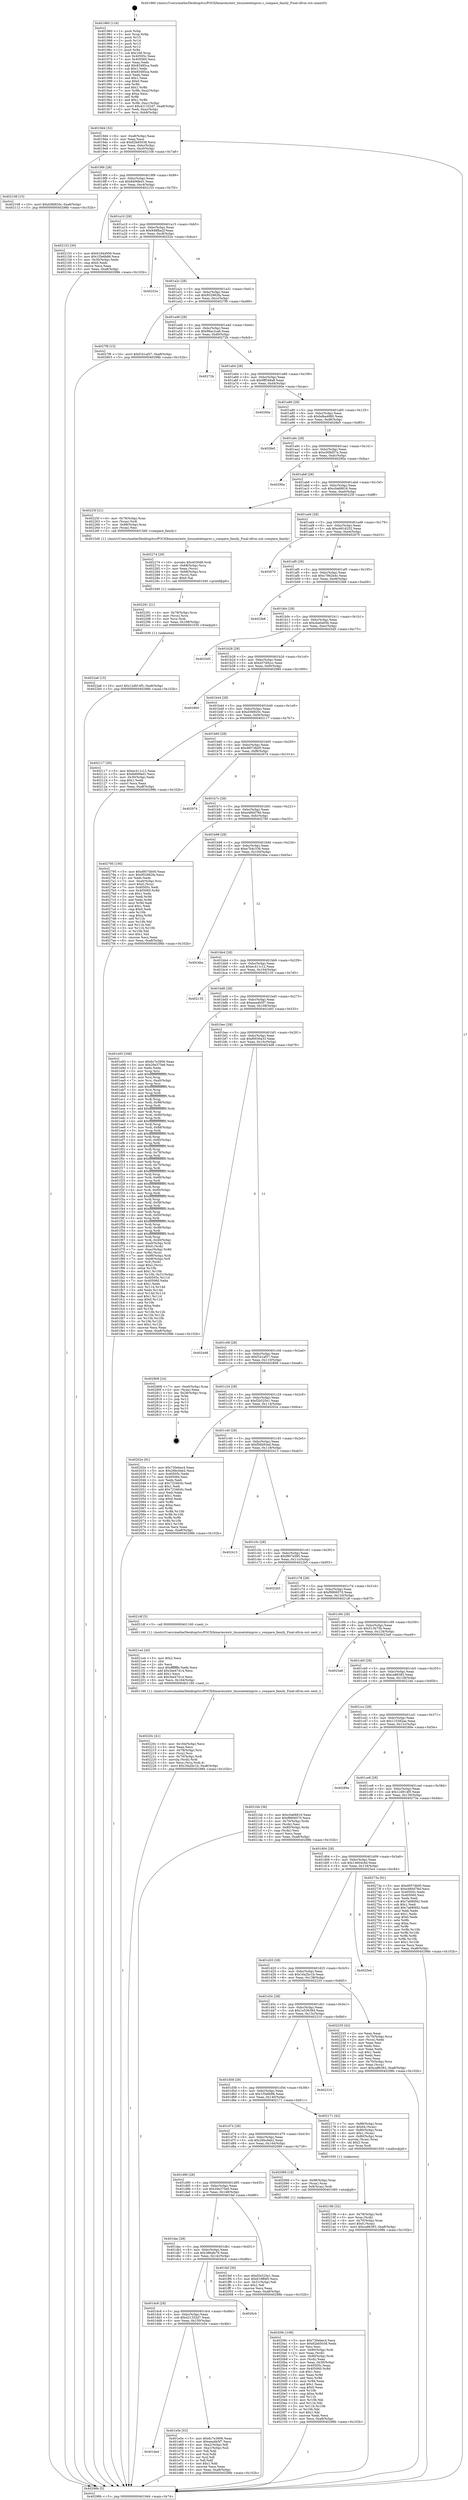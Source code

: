 digraph "0x401960" {
  label = "0x401960 (/mnt/c/Users/mathe/Desktop/tcc/POCII/binaries/extr_linuxnetatmproc.c_compare_family_Final-ollvm.out::main(0))"
  labelloc = "t"
  node[shape=record]

  Entry [label="",width=0.3,height=0.3,shape=circle,fillcolor=black,style=filled]
  "0x4019d4" [label="{
     0x4019d4 [32]\l
     | [instrs]\l
     &nbsp;&nbsp;0x4019d4 \<+6\>: mov -0xa8(%rbp),%eax\l
     &nbsp;&nbsp;0x4019da \<+2\>: mov %eax,%ecx\l
     &nbsp;&nbsp;0x4019dc \<+6\>: sub $0x82b65038,%ecx\l
     &nbsp;&nbsp;0x4019e2 \<+6\>: mov %eax,-0xbc(%rbp)\l
     &nbsp;&nbsp;0x4019e8 \<+6\>: mov %ecx,-0xc0(%rbp)\l
     &nbsp;&nbsp;0x4019ee \<+6\>: je 0000000000402108 \<main+0x7a8\>\l
  }"]
  "0x402108" [label="{
     0x402108 [15]\l
     | [instrs]\l
     &nbsp;&nbsp;0x402108 \<+10\>: movl $0xd3fd920c,-0xa8(%rbp)\l
     &nbsp;&nbsp;0x402112 \<+5\>: jmp 000000000040298b \<main+0x102b\>\l
  }"]
  "0x4019f4" [label="{
     0x4019f4 [28]\l
     | [instrs]\l
     &nbsp;&nbsp;0x4019f4 \<+5\>: jmp 00000000004019f9 \<main+0x99\>\l
     &nbsp;&nbsp;0x4019f9 \<+6\>: mov -0xbc(%rbp),%eax\l
     &nbsp;&nbsp;0x4019ff \<+5\>: sub $0x8d06fed1,%eax\l
     &nbsp;&nbsp;0x401a04 \<+6\>: mov %eax,-0xc4(%rbp)\l
     &nbsp;&nbsp;0x401a0a \<+6\>: je 0000000000402153 \<main+0x7f3\>\l
  }"]
  Exit [label="",width=0.3,height=0.3,shape=circle,fillcolor=black,style=filled,peripheries=2]
  "0x402153" [label="{
     0x402153 [30]\l
     | [instrs]\l
     &nbsp;&nbsp;0x402153 \<+5\>: mov $0x61844956,%eax\l
     &nbsp;&nbsp;0x402158 \<+5\>: mov $0x1f3e6b86,%ecx\l
     &nbsp;&nbsp;0x40215d \<+3\>: mov -0x30(%rbp),%edx\l
     &nbsp;&nbsp;0x402160 \<+3\>: cmp $0x0,%edx\l
     &nbsp;&nbsp;0x402163 \<+3\>: cmove %ecx,%eax\l
     &nbsp;&nbsp;0x402166 \<+6\>: mov %eax,-0xa8(%rbp)\l
     &nbsp;&nbsp;0x40216c \<+5\>: jmp 000000000040298b \<main+0x102b\>\l
  }"]
  "0x401a10" [label="{
     0x401a10 [28]\l
     | [instrs]\l
     &nbsp;&nbsp;0x401a10 \<+5\>: jmp 0000000000401a15 \<main+0xb5\>\l
     &nbsp;&nbsp;0x401a15 \<+6\>: mov -0xbc(%rbp),%eax\l
     &nbsp;&nbsp;0x401a1b \<+5\>: sub $0x948fba2f,%eax\l
     &nbsp;&nbsp;0x401a20 \<+6\>: mov %eax,-0xc8(%rbp)\l
     &nbsp;&nbsp;0x401a26 \<+6\>: je 000000000040252e \<main+0xbce\>\l
  }"]
  "0x4022a6" [label="{
     0x4022a6 [15]\l
     | [instrs]\l
     &nbsp;&nbsp;0x4022a6 \<+10\>: movl $0x12d914f5,-0xa8(%rbp)\l
     &nbsp;&nbsp;0x4022b0 \<+5\>: jmp 000000000040298b \<main+0x102b\>\l
  }"]
  "0x40252e" [label="{
     0x40252e\l
  }", style=dashed]
  "0x401a2c" [label="{
     0x401a2c [28]\l
     | [instrs]\l
     &nbsp;&nbsp;0x401a2c \<+5\>: jmp 0000000000401a31 \<main+0xd1\>\l
     &nbsp;&nbsp;0x401a31 \<+6\>: mov -0xbc(%rbp),%eax\l
     &nbsp;&nbsp;0x401a37 \<+5\>: sub $0x952982fa,%eax\l
     &nbsp;&nbsp;0x401a3c \<+6\>: mov %eax,-0xcc(%rbp)\l
     &nbsp;&nbsp;0x401a42 \<+6\>: je 00000000004027f9 \<main+0xe99\>\l
  }"]
  "0x402291" [label="{
     0x402291 [21]\l
     | [instrs]\l
     &nbsp;&nbsp;0x402291 \<+4\>: mov -0x78(%rbp),%rcx\l
     &nbsp;&nbsp;0x402295 \<+3\>: mov (%rcx),%rcx\l
     &nbsp;&nbsp;0x402298 \<+3\>: mov %rcx,%rdi\l
     &nbsp;&nbsp;0x40229b \<+6\>: mov %eax,-0x168(%rbp)\l
     &nbsp;&nbsp;0x4022a1 \<+5\>: call 0000000000401030 \<free@plt\>\l
     | [calls]\l
     &nbsp;&nbsp;0x401030 \{1\} (unknown)\l
  }"]
  "0x4027f9" [label="{
     0x4027f9 [15]\l
     | [instrs]\l
     &nbsp;&nbsp;0x4027f9 \<+10\>: movl $0xf1b1af37,-0xa8(%rbp)\l
     &nbsp;&nbsp;0x402803 \<+5\>: jmp 000000000040298b \<main+0x102b\>\l
  }"]
  "0x401a48" [label="{
     0x401a48 [28]\l
     | [instrs]\l
     &nbsp;&nbsp;0x401a48 \<+5\>: jmp 0000000000401a4d \<main+0xed\>\l
     &nbsp;&nbsp;0x401a4d \<+6\>: mov -0xbc(%rbp),%eax\l
     &nbsp;&nbsp;0x401a53 \<+5\>: sub $0x98ac2ca6,%eax\l
     &nbsp;&nbsp;0x401a58 \<+6\>: mov %eax,-0xd0(%rbp)\l
     &nbsp;&nbsp;0x401a5e \<+6\>: je 000000000040272b \<main+0xdcb\>\l
  }"]
  "0x402274" [label="{
     0x402274 [29]\l
     | [instrs]\l
     &nbsp;&nbsp;0x402274 \<+10\>: movabs $0x4030d6,%rdi\l
     &nbsp;&nbsp;0x40227e \<+4\>: mov -0x68(%rbp),%rcx\l
     &nbsp;&nbsp;0x402282 \<+2\>: mov %eax,(%rcx)\l
     &nbsp;&nbsp;0x402284 \<+4\>: mov -0x68(%rbp),%rcx\l
     &nbsp;&nbsp;0x402288 \<+2\>: mov (%rcx),%esi\l
     &nbsp;&nbsp;0x40228a \<+2\>: mov $0x0,%al\l
     &nbsp;&nbsp;0x40228c \<+5\>: call 0000000000401040 \<printf@plt\>\l
     | [calls]\l
     &nbsp;&nbsp;0x401040 \{1\} (unknown)\l
  }"]
  "0x40272b" [label="{
     0x40272b\l
  }", style=dashed]
  "0x401a64" [label="{
     0x401a64 [28]\l
     | [instrs]\l
     &nbsp;&nbsp;0x401a64 \<+5\>: jmp 0000000000401a69 \<main+0x109\>\l
     &nbsp;&nbsp;0x401a69 \<+6\>: mov -0xbc(%rbp),%eax\l
     &nbsp;&nbsp;0x401a6f \<+5\>: sub $0x9ff348a8,%eax\l
     &nbsp;&nbsp;0x401a74 \<+6\>: mov %eax,-0xd4(%rbp)\l
     &nbsp;&nbsp;0x401a7a \<+6\>: je 000000000040260e \<main+0xcae\>\l
  }"]
  "0x40220c" [label="{
     0x40220c [41]\l
     | [instrs]\l
     &nbsp;&nbsp;0x40220c \<+6\>: mov -0x164(%rbp),%ecx\l
     &nbsp;&nbsp;0x402212 \<+3\>: imul %eax,%ecx\l
     &nbsp;&nbsp;0x402215 \<+4\>: mov -0x78(%rbp),%rsi\l
     &nbsp;&nbsp;0x402219 \<+3\>: mov (%rsi),%rsi\l
     &nbsp;&nbsp;0x40221c \<+4\>: mov -0x70(%rbp),%rdi\l
     &nbsp;&nbsp;0x402220 \<+3\>: movslq (%rdi),%rdi\l
     &nbsp;&nbsp;0x402223 \<+3\>: mov %ecx,(%rsi,%rdi,4)\l
     &nbsp;&nbsp;0x402226 \<+10\>: movl $0x16a2bc1b,-0xa8(%rbp)\l
     &nbsp;&nbsp;0x402230 \<+5\>: jmp 000000000040298b \<main+0x102b\>\l
  }"]
  "0x40260e" [label="{
     0x40260e\l
  }", style=dashed]
  "0x401a80" [label="{
     0x401a80 [28]\l
     | [instrs]\l
     &nbsp;&nbsp;0x401a80 \<+5\>: jmp 0000000000401a85 \<main+0x125\>\l
     &nbsp;&nbsp;0x401a85 \<+6\>: mov -0xbc(%rbp),%eax\l
     &nbsp;&nbsp;0x401a8b \<+5\>: sub $0xbdba4880,%eax\l
     &nbsp;&nbsp;0x401a90 \<+6\>: mov %eax,-0xd8(%rbp)\l
     &nbsp;&nbsp;0x401a96 \<+6\>: je 00000000004028e5 \<main+0xf85\>\l
  }"]
  "0x4021e4" [label="{
     0x4021e4 [40]\l
     | [instrs]\l
     &nbsp;&nbsp;0x4021e4 \<+5\>: mov $0x2,%ecx\l
     &nbsp;&nbsp;0x4021e9 \<+1\>: cltd\l
     &nbsp;&nbsp;0x4021ea \<+2\>: idiv %ecx\l
     &nbsp;&nbsp;0x4021ec \<+6\>: imul $0xfffffffe,%edx,%ecx\l
     &nbsp;&nbsp;0x4021f2 \<+6\>: add $0x3ee47414,%ecx\l
     &nbsp;&nbsp;0x4021f8 \<+3\>: add $0x1,%ecx\l
     &nbsp;&nbsp;0x4021fb \<+6\>: sub $0x3ee47414,%ecx\l
     &nbsp;&nbsp;0x402201 \<+6\>: mov %ecx,-0x164(%rbp)\l
     &nbsp;&nbsp;0x402207 \<+5\>: call 0000000000401160 \<next_i\>\l
     | [calls]\l
     &nbsp;&nbsp;0x401160 \{1\} (/mnt/c/Users/mathe/Desktop/tcc/POCII/binaries/extr_linuxnetatmproc.c_compare_family_Final-ollvm.out::next_i)\l
  }"]
  "0x4028e5" [label="{
     0x4028e5\l
  }", style=dashed]
  "0x401a9c" [label="{
     0x401a9c [28]\l
     | [instrs]\l
     &nbsp;&nbsp;0x401a9c \<+5\>: jmp 0000000000401aa1 \<main+0x141\>\l
     &nbsp;&nbsp;0x401aa1 \<+6\>: mov -0xbc(%rbp),%eax\l
     &nbsp;&nbsp;0x401aa7 \<+5\>: sub $0xc008d57e,%eax\l
     &nbsp;&nbsp;0x401aac \<+6\>: mov %eax,-0xdc(%rbp)\l
     &nbsp;&nbsp;0x401ab2 \<+6\>: je 000000000040290a \<main+0xfaa\>\l
  }"]
  "0x40219b" [label="{
     0x40219b [32]\l
     | [instrs]\l
     &nbsp;&nbsp;0x40219b \<+4\>: mov -0x78(%rbp),%rdi\l
     &nbsp;&nbsp;0x40219f \<+3\>: mov %rax,(%rdi)\l
     &nbsp;&nbsp;0x4021a2 \<+4\>: mov -0x70(%rbp),%rax\l
     &nbsp;&nbsp;0x4021a6 \<+6\>: movl $0x0,(%rax)\l
     &nbsp;&nbsp;0x4021ac \<+10\>: movl $0xca86383,-0xa8(%rbp)\l
     &nbsp;&nbsp;0x4021b6 \<+5\>: jmp 000000000040298b \<main+0x102b\>\l
  }"]
  "0x40290a" [label="{
     0x40290a\l
  }", style=dashed]
  "0x401ab8" [label="{
     0x401ab8 [28]\l
     | [instrs]\l
     &nbsp;&nbsp;0x401ab8 \<+5\>: jmp 0000000000401abd \<main+0x15d\>\l
     &nbsp;&nbsp;0x401abd \<+6\>: mov -0xbc(%rbp),%eax\l
     &nbsp;&nbsp;0x401ac3 \<+5\>: sub $0xc0a68816,%eax\l
     &nbsp;&nbsp;0x401ac8 \<+6\>: mov %eax,-0xe0(%rbp)\l
     &nbsp;&nbsp;0x401ace \<+6\>: je 000000000040225f \<main+0x8ff\>\l
  }"]
  "0x40209c" [label="{
     0x40209c [108]\l
     | [instrs]\l
     &nbsp;&nbsp;0x40209c \<+5\>: mov $0x730ebec4,%ecx\l
     &nbsp;&nbsp;0x4020a1 \<+5\>: mov $0x82b65038,%edx\l
     &nbsp;&nbsp;0x4020a6 \<+2\>: xor %esi,%esi\l
     &nbsp;&nbsp;0x4020a8 \<+7\>: mov -0x90(%rbp),%rdi\l
     &nbsp;&nbsp;0x4020af \<+2\>: mov %eax,(%rdi)\l
     &nbsp;&nbsp;0x4020b1 \<+7\>: mov -0x90(%rbp),%rdi\l
     &nbsp;&nbsp;0x4020b8 \<+2\>: mov (%rdi),%eax\l
     &nbsp;&nbsp;0x4020ba \<+3\>: mov %eax,-0x30(%rbp)\l
     &nbsp;&nbsp;0x4020bd \<+7\>: mov 0x40505c,%eax\l
     &nbsp;&nbsp;0x4020c4 \<+8\>: mov 0x405060,%r8d\l
     &nbsp;&nbsp;0x4020cc \<+3\>: sub $0x1,%esi\l
     &nbsp;&nbsp;0x4020cf \<+3\>: mov %eax,%r9d\l
     &nbsp;&nbsp;0x4020d2 \<+3\>: add %esi,%r9d\l
     &nbsp;&nbsp;0x4020d5 \<+4\>: imul %r9d,%eax\l
     &nbsp;&nbsp;0x4020d9 \<+3\>: and $0x1,%eax\l
     &nbsp;&nbsp;0x4020dc \<+3\>: cmp $0x0,%eax\l
     &nbsp;&nbsp;0x4020df \<+4\>: sete %r10b\l
     &nbsp;&nbsp;0x4020e3 \<+4\>: cmp $0xa,%r8d\l
     &nbsp;&nbsp;0x4020e7 \<+4\>: setl %r11b\l
     &nbsp;&nbsp;0x4020eb \<+3\>: mov %r10b,%bl\l
     &nbsp;&nbsp;0x4020ee \<+3\>: and %r11b,%bl\l
     &nbsp;&nbsp;0x4020f1 \<+3\>: xor %r11b,%r10b\l
     &nbsp;&nbsp;0x4020f4 \<+3\>: or %r10b,%bl\l
     &nbsp;&nbsp;0x4020f7 \<+3\>: test $0x1,%bl\l
     &nbsp;&nbsp;0x4020fa \<+3\>: cmovne %edx,%ecx\l
     &nbsp;&nbsp;0x4020fd \<+6\>: mov %ecx,-0xa8(%rbp)\l
     &nbsp;&nbsp;0x402103 \<+5\>: jmp 000000000040298b \<main+0x102b\>\l
  }"]
  "0x40225f" [label="{
     0x40225f [21]\l
     | [instrs]\l
     &nbsp;&nbsp;0x40225f \<+4\>: mov -0x78(%rbp),%rax\l
     &nbsp;&nbsp;0x402263 \<+3\>: mov (%rax),%rdi\l
     &nbsp;&nbsp;0x402266 \<+7\>: mov -0x88(%rbp),%rax\l
     &nbsp;&nbsp;0x40226d \<+2\>: mov (%rax),%esi\l
     &nbsp;&nbsp;0x40226f \<+5\>: call 00000000004015d0 \<compare_family\>\l
     | [calls]\l
     &nbsp;&nbsp;0x4015d0 \{1\} (/mnt/c/Users/mathe/Desktop/tcc/POCII/binaries/extr_linuxnetatmproc.c_compare_family_Final-ollvm.out::compare_family)\l
  }"]
  "0x401ad4" [label="{
     0x401ad4 [28]\l
     | [instrs]\l
     &nbsp;&nbsp;0x401ad4 \<+5\>: jmp 0000000000401ad9 \<main+0x179\>\l
     &nbsp;&nbsp;0x401ad9 \<+6\>: mov -0xbc(%rbp),%eax\l
     &nbsp;&nbsp;0x401adf \<+5\>: sub $0xc6616252,%eax\l
     &nbsp;&nbsp;0x401ae4 \<+6\>: mov %eax,-0xe4(%rbp)\l
     &nbsp;&nbsp;0x401aea \<+6\>: je 0000000000402670 \<main+0xd10\>\l
  }"]
  "0x401960" [label="{
     0x401960 [116]\l
     | [instrs]\l
     &nbsp;&nbsp;0x401960 \<+1\>: push %rbp\l
     &nbsp;&nbsp;0x401961 \<+3\>: mov %rsp,%rbp\l
     &nbsp;&nbsp;0x401964 \<+2\>: push %r15\l
     &nbsp;&nbsp;0x401966 \<+2\>: push %r14\l
     &nbsp;&nbsp;0x401968 \<+2\>: push %r13\l
     &nbsp;&nbsp;0x40196a \<+2\>: push %r12\l
     &nbsp;&nbsp;0x40196c \<+1\>: push %rbx\l
     &nbsp;&nbsp;0x40196d \<+7\>: sub $0x168,%rsp\l
     &nbsp;&nbsp;0x401974 \<+7\>: mov 0x40505c,%eax\l
     &nbsp;&nbsp;0x40197b \<+7\>: mov 0x405060,%ecx\l
     &nbsp;&nbsp;0x401982 \<+2\>: mov %eax,%edx\l
     &nbsp;&nbsp;0x401984 \<+6\>: add $0x83485ca,%edx\l
     &nbsp;&nbsp;0x40198a \<+3\>: sub $0x1,%edx\l
     &nbsp;&nbsp;0x40198d \<+6\>: sub $0x83485ca,%edx\l
     &nbsp;&nbsp;0x401993 \<+3\>: imul %edx,%eax\l
     &nbsp;&nbsp;0x401996 \<+3\>: and $0x1,%eax\l
     &nbsp;&nbsp;0x401999 \<+3\>: cmp $0x0,%eax\l
     &nbsp;&nbsp;0x40199c \<+4\>: sete %r8b\l
     &nbsp;&nbsp;0x4019a0 \<+4\>: and $0x1,%r8b\l
     &nbsp;&nbsp;0x4019a4 \<+7\>: mov %r8b,-0xa2(%rbp)\l
     &nbsp;&nbsp;0x4019ab \<+3\>: cmp $0xa,%ecx\l
     &nbsp;&nbsp;0x4019ae \<+4\>: setl %r8b\l
     &nbsp;&nbsp;0x4019b2 \<+4\>: and $0x1,%r8b\l
     &nbsp;&nbsp;0x4019b6 \<+7\>: mov %r8b,-0xa1(%rbp)\l
     &nbsp;&nbsp;0x4019bd \<+10\>: movl $0x421332d7,-0xa8(%rbp)\l
     &nbsp;&nbsp;0x4019c7 \<+6\>: mov %edi,-0xac(%rbp)\l
     &nbsp;&nbsp;0x4019cd \<+7\>: mov %rsi,-0xb8(%rbp)\l
  }"]
  "0x402670" [label="{
     0x402670\l
  }", style=dashed]
  "0x401af0" [label="{
     0x401af0 [28]\l
     | [instrs]\l
     &nbsp;&nbsp;0x401af0 \<+5\>: jmp 0000000000401af5 \<main+0x195\>\l
     &nbsp;&nbsp;0x401af5 \<+6\>: mov -0xbc(%rbp),%eax\l
     &nbsp;&nbsp;0x401afb \<+5\>: sub $0xc7862b4c,%eax\l
     &nbsp;&nbsp;0x401b00 \<+6\>: mov %eax,-0xe8(%rbp)\l
     &nbsp;&nbsp;0x401b06 \<+6\>: je 00000000004023b8 \<main+0xa58\>\l
  }"]
  "0x40298b" [label="{
     0x40298b [5]\l
     | [instrs]\l
     &nbsp;&nbsp;0x40298b \<+5\>: jmp 00000000004019d4 \<main+0x74\>\l
  }"]
  "0x4023b8" [label="{
     0x4023b8\l
  }", style=dashed]
  "0x401b0c" [label="{
     0x401b0c [28]\l
     | [instrs]\l
     &nbsp;&nbsp;0x401b0c \<+5\>: jmp 0000000000401b11 \<main+0x1b1\>\l
     &nbsp;&nbsp;0x401b11 \<+6\>: mov -0xbc(%rbp),%eax\l
     &nbsp;&nbsp;0x401b17 \<+5\>: sub $0xcba0a05b,%eax\l
     &nbsp;&nbsp;0x401b1c \<+6\>: mov %eax,-0xec(%rbp)\l
     &nbsp;&nbsp;0x401b22 \<+6\>: je 00000000004025d5 \<main+0xc75\>\l
  }"]
  "0x401de4" [label="{
     0x401de4\l
  }", style=dashed]
  "0x4025d5" [label="{
     0x4025d5\l
  }", style=dashed]
  "0x401b28" [label="{
     0x401b28 [28]\l
     | [instrs]\l
     &nbsp;&nbsp;0x401b28 \<+5\>: jmp 0000000000401b2d \<main+0x1cd\>\l
     &nbsp;&nbsp;0x401b2d \<+6\>: mov -0xbc(%rbp),%eax\l
     &nbsp;&nbsp;0x401b33 \<+5\>: sub $0xd37d0ccc,%eax\l
     &nbsp;&nbsp;0x401b38 \<+6\>: mov %eax,-0xf0(%rbp)\l
     &nbsp;&nbsp;0x401b3e \<+6\>: je 0000000000402960 \<main+0x1000\>\l
  }"]
  "0x401e5e" [label="{
     0x401e5e [53]\l
     | [instrs]\l
     &nbsp;&nbsp;0x401e5e \<+5\>: mov $0x6c7e3906,%eax\l
     &nbsp;&nbsp;0x401e63 \<+5\>: mov $0xeea4b5f7,%ecx\l
     &nbsp;&nbsp;0x401e68 \<+6\>: mov -0xa2(%rbp),%dl\l
     &nbsp;&nbsp;0x401e6e \<+7\>: mov -0xa1(%rbp),%sil\l
     &nbsp;&nbsp;0x401e75 \<+3\>: mov %dl,%dil\l
     &nbsp;&nbsp;0x401e78 \<+3\>: and %sil,%dil\l
     &nbsp;&nbsp;0x401e7b \<+3\>: xor %sil,%dl\l
     &nbsp;&nbsp;0x401e7e \<+3\>: or %dl,%dil\l
     &nbsp;&nbsp;0x401e81 \<+4\>: test $0x1,%dil\l
     &nbsp;&nbsp;0x401e85 \<+3\>: cmovne %ecx,%eax\l
     &nbsp;&nbsp;0x401e88 \<+6\>: mov %eax,-0xa8(%rbp)\l
     &nbsp;&nbsp;0x401e8e \<+5\>: jmp 000000000040298b \<main+0x102b\>\l
  }"]
  "0x402960" [label="{
     0x402960\l
  }", style=dashed]
  "0x401b44" [label="{
     0x401b44 [28]\l
     | [instrs]\l
     &nbsp;&nbsp;0x401b44 \<+5\>: jmp 0000000000401b49 \<main+0x1e9\>\l
     &nbsp;&nbsp;0x401b49 \<+6\>: mov -0xbc(%rbp),%eax\l
     &nbsp;&nbsp;0x401b4f \<+5\>: sub $0xd3fd920c,%eax\l
     &nbsp;&nbsp;0x401b54 \<+6\>: mov %eax,-0xf4(%rbp)\l
     &nbsp;&nbsp;0x401b5a \<+6\>: je 0000000000402117 \<main+0x7b7\>\l
  }"]
  "0x401dc8" [label="{
     0x401dc8 [28]\l
     | [instrs]\l
     &nbsp;&nbsp;0x401dc8 \<+5\>: jmp 0000000000401dcd \<main+0x46d\>\l
     &nbsp;&nbsp;0x401dcd \<+6\>: mov -0xbc(%rbp),%eax\l
     &nbsp;&nbsp;0x401dd3 \<+5\>: sub $0x421332d7,%eax\l
     &nbsp;&nbsp;0x401dd8 \<+6\>: mov %eax,-0x150(%rbp)\l
     &nbsp;&nbsp;0x401dde \<+6\>: je 0000000000401e5e \<main+0x4fe\>\l
  }"]
  "0x402117" [label="{
     0x402117 [30]\l
     | [instrs]\l
     &nbsp;&nbsp;0x402117 \<+5\>: mov $0xec411c12,%eax\l
     &nbsp;&nbsp;0x40211c \<+5\>: mov $0x8d06fed1,%ecx\l
     &nbsp;&nbsp;0x402121 \<+3\>: mov -0x30(%rbp),%edx\l
     &nbsp;&nbsp;0x402124 \<+3\>: cmp $0x1,%edx\l
     &nbsp;&nbsp;0x402127 \<+3\>: cmovl %ecx,%eax\l
     &nbsp;&nbsp;0x40212a \<+6\>: mov %eax,-0xa8(%rbp)\l
     &nbsp;&nbsp;0x402130 \<+5\>: jmp 000000000040298b \<main+0x102b\>\l
  }"]
  "0x401b60" [label="{
     0x401b60 [28]\l
     | [instrs]\l
     &nbsp;&nbsp;0x401b60 \<+5\>: jmp 0000000000401b65 \<main+0x205\>\l
     &nbsp;&nbsp;0x401b65 \<+6\>: mov -0xbc(%rbp),%eax\l
     &nbsp;&nbsp;0x401b6b \<+5\>: sub $0xd957db00,%eax\l
     &nbsp;&nbsp;0x401b70 \<+6\>: mov %eax,-0xf8(%rbp)\l
     &nbsp;&nbsp;0x401b76 \<+6\>: je 0000000000402974 \<main+0x1014\>\l
  }"]
  "0x4026cb" [label="{
     0x4026cb\l
  }", style=dashed]
  "0x402974" [label="{
     0x402974\l
  }", style=dashed]
  "0x401b7c" [label="{
     0x401b7c [28]\l
     | [instrs]\l
     &nbsp;&nbsp;0x401b7c \<+5\>: jmp 0000000000401b81 \<main+0x221\>\l
     &nbsp;&nbsp;0x401b81 \<+6\>: mov -0xbc(%rbp),%eax\l
     &nbsp;&nbsp;0x401b87 \<+5\>: sub $0xe480d78d,%eax\l
     &nbsp;&nbsp;0x401b8c \<+6\>: mov %eax,-0xfc(%rbp)\l
     &nbsp;&nbsp;0x401b92 \<+6\>: je 0000000000402795 \<main+0xe35\>\l
  }"]
  "0x401dac" [label="{
     0x401dac [28]\l
     | [instrs]\l
     &nbsp;&nbsp;0x401dac \<+5\>: jmp 0000000000401db1 \<main+0x451\>\l
     &nbsp;&nbsp;0x401db1 \<+6\>: mov -0xbc(%rbp),%eax\l
     &nbsp;&nbsp;0x401db7 \<+5\>: sub $0x386afe76,%eax\l
     &nbsp;&nbsp;0x401dbc \<+6\>: mov %eax,-0x14c(%rbp)\l
     &nbsp;&nbsp;0x401dc2 \<+6\>: je 00000000004026cb \<main+0xd6b\>\l
  }"]
  "0x402795" [label="{
     0x402795 [100]\l
     | [instrs]\l
     &nbsp;&nbsp;0x402795 \<+5\>: mov $0xd957db00,%eax\l
     &nbsp;&nbsp;0x40279a \<+5\>: mov $0x952982fa,%ecx\l
     &nbsp;&nbsp;0x40279f \<+2\>: xor %edx,%edx\l
     &nbsp;&nbsp;0x4027a1 \<+7\>: mov -0xa0(%rbp),%rsi\l
     &nbsp;&nbsp;0x4027a8 \<+6\>: movl $0x0,(%rsi)\l
     &nbsp;&nbsp;0x4027ae \<+7\>: mov 0x40505c,%edi\l
     &nbsp;&nbsp;0x4027b5 \<+8\>: mov 0x405060,%r8d\l
     &nbsp;&nbsp;0x4027bd \<+3\>: sub $0x1,%edx\l
     &nbsp;&nbsp;0x4027c0 \<+3\>: mov %edi,%r9d\l
     &nbsp;&nbsp;0x4027c3 \<+3\>: add %edx,%r9d\l
     &nbsp;&nbsp;0x4027c6 \<+4\>: imul %r9d,%edi\l
     &nbsp;&nbsp;0x4027ca \<+3\>: and $0x1,%edi\l
     &nbsp;&nbsp;0x4027cd \<+3\>: cmp $0x0,%edi\l
     &nbsp;&nbsp;0x4027d0 \<+4\>: sete %r10b\l
     &nbsp;&nbsp;0x4027d4 \<+4\>: cmp $0xa,%r8d\l
     &nbsp;&nbsp;0x4027d8 \<+4\>: setl %r11b\l
     &nbsp;&nbsp;0x4027dc \<+3\>: mov %r10b,%bl\l
     &nbsp;&nbsp;0x4027df \<+3\>: and %r11b,%bl\l
     &nbsp;&nbsp;0x4027e2 \<+3\>: xor %r11b,%r10b\l
     &nbsp;&nbsp;0x4027e5 \<+3\>: or %r10b,%bl\l
     &nbsp;&nbsp;0x4027e8 \<+3\>: test $0x1,%bl\l
     &nbsp;&nbsp;0x4027eb \<+3\>: cmovne %ecx,%eax\l
     &nbsp;&nbsp;0x4027ee \<+6\>: mov %eax,-0xa8(%rbp)\l
     &nbsp;&nbsp;0x4027f4 \<+5\>: jmp 000000000040298b \<main+0x102b\>\l
  }"]
  "0x401b98" [label="{
     0x401b98 [28]\l
     | [instrs]\l
     &nbsp;&nbsp;0x401b98 \<+5\>: jmp 0000000000401b9d \<main+0x23d\>\l
     &nbsp;&nbsp;0x401b9d \<+6\>: mov -0xbc(%rbp),%eax\l
     &nbsp;&nbsp;0x401ba3 \<+5\>: sub $0xe7b4c336,%eax\l
     &nbsp;&nbsp;0x401ba8 \<+6\>: mov %eax,-0x100(%rbp)\l
     &nbsp;&nbsp;0x401bae \<+6\>: je 00000000004024ba \<main+0xb5a\>\l
  }"]
  "0x401fef" [label="{
     0x401fef [30]\l
     | [instrs]\l
     &nbsp;&nbsp;0x401fef \<+5\>: mov $0xf2b525e1,%eax\l
     &nbsp;&nbsp;0x401ff4 \<+5\>: mov $0x619ff4f5,%ecx\l
     &nbsp;&nbsp;0x401ff9 \<+3\>: mov -0x31(%rbp),%dl\l
     &nbsp;&nbsp;0x401ffc \<+3\>: test $0x1,%dl\l
     &nbsp;&nbsp;0x401fff \<+3\>: cmovne %ecx,%eax\l
     &nbsp;&nbsp;0x402002 \<+6\>: mov %eax,-0xa8(%rbp)\l
     &nbsp;&nbsp;0x402008 \<+5\>: jmp 000000000040298b \<main+0x102b\>\l
  }"]
  "0x4024ba" [label="{
     0x4024ba\l
  }", style=dashed]
  "0x401bb4" [label="{
     0x401bb4 [28]\l
     | [instrs]\l
     &nbsp;&nbsp;0x401bb4 \<+5\>: jmp 0000000000401bb9 \<main+0x259\>\l
     &nbsp;&nbsp;0x401bb9 \<+6\>: mov -0xbc(%rbp),%eax\l
     &nbsp;&nbsp;0x401bbf \<+5\>: sub $0xec411c12,%eax\l
     &nbsp;&nbsp;0x401bc4 \<+6\>: mov %eax,-0x104(%rbp)\l
     &nbsp;&nbsp;0x401bca \<+6\>: je 0000000000402135 \<main+0x7d5\>\l
  }"]
  "0x401d90" [label="{
     0x401d90 [28]\l
     | [instrs]\l
     &nbsp;&nbsp;0x401d90 \<+5\>: jmp 0000000000401d95 \<main+0x435\>\l
     &nbsp;&nbsp;0x401d95 \<+6\>: mov -0xbc(%rbp),%eax\l
     &nbsp;&nbsp;0x401d9b \<+5\>: sub $0x29a375e6,%eax\l
     &nbsp;&nbsp;0x401da0 \<+6\>: mov %eax,-0x148(%rbp)\l
     &nbsp;&nbsp;0x401da6 \<+6\>: je 0000000000401fef \<main+0x68f\>\l
  }"]
  "0x402135" [label="{
     0x402135\l
  }", style=dashed]
  "0x401bd0" [label="{
     0x401bd0 [28]\l
     | [instrs]\l
     &nbsp;&nbsp;0x401bd0 \<+5\>: jmp 0000000000401bd5 \<main+0x275\>\l
     &nbsp;&nbsp;0x401bd5 \<+6\>: mov -0xbc(%rbp),%eax\l
     &nbsp;&nbsp;0x401bdb \<+5\>: sub $0xeea4b5f7,%eax\l
     &nbsp;&nbsp;0x401be0 \<+6\>: mov %eax,-0x108(%rbp)\l
     &nbsp;&nbsp;0x401be6 \<+6\>: je 0000000000401e93 \<main+0x533\>\l
  }"]
  "0x402089" [label="{
     0x402089 [19]\l
     | [instrs]\l
     &nbsp;&nbsp;0x402089 \<+7\>: mov -0x98(%rbp),%rax\l
     &nbsp;&nbsp;0x402090 \<+3\>: mov (%rax),%rax\l
     &nbsp;&nbsp;0x402093 \<+4\>: mov 0x8(%rax),%rdi\l
     &nbsp;&nbsp;0x402097 \<+5\>: call 0000000000401060 \<atoi@plt\>\l
     | [calls]\l
     &nbsp;&nbsp;0x401060 \{1\} (unknown)\l
  }"]
  "0x401e93" [label="{
     0x401e93 [348]\l
     | [instrs]\l
     &nbsp;&nbsp;0x401e93 \<+5\>: mov $0x6c7e3906,%eax\l
     &nbsp;&nbsp;0x401e98 \<+5\>: mov $0x29a375e6,%ecx\l
     &nbsp;&nbsp;0x401e9d \<+2\>: xor %edx,%edx\l
     &nbsp;&nbsp;0x401e9f \<+3\>: mov %rsp,%rsi\l
     &nbsp;&nbsp;0x401ea2 \<+4\>: add $0xfffffffffffffff0,%rsi\l
     &nbsp;&nbsp;0x401ea6 \<+3\>: mov %rsi,%rsp\l
     &nbsp;&nbsp;0x401ea9 \<+7\>: mov %rsi,-0xa0(%rbp)\l
     &nbsp;&nbsp;0x401eb0 \<+3\>: mov %rsp,%rsi\l
     &nbsp;&nbsp;0x401eb3 \<+4\>: add $0xfffffffffffffff0,%rsi\l
     &nbsp;&nbsp;0x401eb7 \<+3\>: mov %rsi,%rsp\l
     &nbsp;&nbsp;0x401eba \<+3\>: mov %rsp,%rdi\l
     &nbsp;&nbsp;0x401ebd \<+4\>: add $0xfffffffffffffff0,%rdi\l
     &nbsp;&nbsp;0x401ec1 \<+3\>: mov %rdi,%rsp\l
     &nbsp;&nbsp;0x401ec4 \<+7\>: mov %rdi,-0x98(%rbp)\l
     &nbsp;&nbsp;0x401ecb \<+3\>: mov %rsp,%rdi\l
     &nbsp;&nbsp;0x401ece \<+4\>: add $0xfffffffffffffff0,%rdi\l
     &nbsp;&nbsp;0x401ed2 \<+3\>: mov %rdi,%rsp\l
     &nbsp;&nbsp;0x401ed5 \<+7\>: mov %rdi,-0x90(%rbp)\l
     &nbsp;&nbsp;0x401edc \<+3\>: mov %rsp,%rdi\l
     &nbsp;&nbsp;0x401edf \<+4\>: add $0xfffffffffffffff0,%rdi\l
     &nbsp;&nbsp;0x401ee3 \<+3\>: mov %rdi,%rsp\l
     &nbsp;&nbsp;0x401ee6 \<+7\>: mov %rdi,-0x88(%rbp)\l
     &nbsp;&nbsp;0x401eed \<+3\>: mov %rsp,%rdi\l
     &nbsp;&nbsp;0x401ef0 \<+4\>: add $0xfffffffffffffff0,%rdi\l
     &nbsp;&nbsp;0x401ef4 \<+3\>: mov %rdi,%rsp\l
     &nbsp;&nbsp;0x401ef7 \<+4\>: mov %rdi,-0x80(%rbp)\l
     &nbsp;&nbsp;0x401efb \<+3\>: mov %rsp,%rdi\l
     &nbsp;&nbsp;0x401efe \<+4\>: add $0xfffffffffffffff0,%rdi\l
     &nbsp;&nbsp;0x401f02 \<+3\>: mov %rdi,%rsp\l
     &nbsp;&nbsp;0x401f05 \<+4\>: mov %rdi,-0x78(%rbp)\l
     &nbsp;&nbsp;0x401f09 \<+3\>: mov %rsp,%rdi\l
     &nbsp;&nbsp;0x401f0c \<+4\>: add $0xfffffffffffffff0,%rdi\l
     &nbsp;&nbsp;0x401f10 \<+3\>: mov %rdi,%rsp\l
     &nbsp;&nbsp;0x401f13 \<+4\>: mov %rdi,-0x70(%rbp)\l
     &nbsp;&nbsp;0x401f17 \<+3\>: mov %rsp,%rdi\l
     &nbsp;&nbsp;0x401f1a \<+4\>: add $0xfffffffffffffff0,%rdi\l
     &nbsp;&nbsp;0x401f1e \<+3\>: mov %rdi,%rsp\l
     &nbsp;&nbsp;0x401f21 \<+4\>: mov %rdi,-0x68(%rbp)\l
     &nbsp;&nbsp;0x401f25 \<+3\>: mov %rsp,%rdi\l
     &nbsp;&nbsp;0x401f28 \<+4\>: add $0xfffffffffffffff0,%rdi\l
     &nbsp;&nbsp;0x401f2c \<+3\>: mov %rdi,%rsp\l
     &nbsp;&nbsp;0x401f2f \<+4\>: mov %rdi,-0x60(%rbp)\l
     &nbsp;&nbsp;0x401f33 \<+3\>: mov %rsp,%rdi\l
     &nbsp;&nbsp;0x401f36 \<+4\>: add $0xfffffffffffffff0,%rdi\l
     &nbsp;&nbsp;0x401f3a \<+3\>: mov %rdi,%rsp\l
     &nbsp;&nbsp;0x401f3d \<+4\>: mov %rdi,-0x58(%rbp)\l
     &nbsp;&nbsp;0x401f41 \<+3\>: mov %rsp,%rdi\l
     &nbsp;&nbsp;0x401f44 \<+4\>: add $0xfffffffffffffff0,%rdi\l
     &nbsp;&nbsp;0x401f48 \<+3\>: mov %rdi,%rsp\l
     &nbsp;&nbsp;0x401f4b \<+4\>: mov %rdi,-0x50(%rbp)\l
     &nbsp;&nbsp;0x401f4f \<+3\>: mov %rsp,%rdi\l
     &nbsp;&nbsp;0x401f52 \<+4\>: add $0xfffffffffffffff0,%rdi\l
     &nbsp;&nbsp;0x401f56 \<+3\>: mov %rdi,%rsp\l
     &nbsp;&nbsp;0x401f59 \<+4\>: mov %rdi,-0x48(%rbp)\l
     &nbsp;&nbsp;0x401f5d \<+3\>: mov %rsp,%rdi\l
     &nbsp;&nbsp;0x401f60 \<+4\>: add $0xfffffffffffffff0,%rdi\l
     &nbsp;&nbsp;0x401f64 \<+3\>: mov %rdi,%rsp\l
     &nbsp;&nbsp;0x401f67 \<+4\>: mov %rdi,-0x40(%rbp)\l
     &nbsp;&nbsp;0x401f6b \<+7\>: mov -0xa0(%rbp),%rdi\l
     &nbsp;&nbsp;0x401f72 \<+6\>: movl $0x0,(%rdi)\l
     &nbsp;&nbsp;0x401f78 \<+7\>: mov -0xac(%rbp),%r8d\l
     &nbsp;&nbsp;0x401f7f \<+3\>: mov %r8d,(%rsi)\l
     &nbsp;&nbsp;0x401f82 \<+7\>: mov -0x98(%rbp),%rdi\l
     &nbsp;&nbsp;0x401f89 \<+7\>: mov -0xb8(%rbp),%r9\l
     &nbsp;&nbsp;0x401f90 \<+3\>: mov %r9,(%rdi)\l
     &nbsp;&nbsp;0x401f93 \<+3\>: cmpl $0x2,(%rsi)\l
     &nbsp;&nbsp;0x401f96 \<+4\>: setne %r10b\l
     &nbsp;&nbsp;0x401f9a \<+4\>: and $0x1,%r10b\l
     &nbsp;&nbsp;0x401f9e \<+4\>: mov %r10b,-0x31(%rbp)\l
     &nbsp;&nbsp;0x401fa2 \<+8\>: mov 0x40505c,%r11d\l
     &nbsp;&nbsp;0x401faa \<+7\>: mov 0x405060,%ebx\l
     &nbsp;&nbsp;0x401fb1 \<+3\>: sub $0x1,%edx\l
     &nbsp;&nbsp;0x401fb4 \<+3\>: mov %r11d,%r14d\l
     &nbsp;&nbsp;0x401fb7 \<+3\>: add %edx,%r14d\l
     &nbsp;&nbsp;0x401fba \<+4\>: imul %r14d,%r11d\l
     &nbsp;&nbsp;0x401fbe \<+4\>: and $0x1,%r11d\l
     &nbsp;&nbsp;0x401fc2 \<+4\>: cmp $0x0,%r11d\l
     &nbsp;&nbsp;0x401fc6 \<+4\>: sete %r10b\l
     &nbsp;&nbsp;0x401fca \<+3\>: cmp $0xa,%ebx\l
     &nbsp;&nbsp;0x401fcd \<+4\>: setl %r15b\l
     &nbsp;&nbsp;0x401fd1 \<+3\>: mov %r10b,%r12b\l
     &nbsp;&nbsp;0x401fd4 \<+3\>: and %r15b,%r12b\l
     &nbsp;&nbsp;0x401fd7 \<+3\>: xor %r15b,%r10b\l
     &nbsp;&nbsp;0x401fda \<+3\>: or %r10b,%r12b\l
     &nbsp;&nbsp;0x401fdd \<+4\>: test $0x1,%r12b\l
     &nbsp;&nbsp;0x401fe1 \<+3\>: cmovne %ecx,%eax\l
     &nbsp;&nbsp;0x401fe4 \<+6\>: mov %eax,-0xa8(%rbp)\l
     &nbsp;&nbsp;0x401fea \<+5\>: jmp 000000000040298b \<main+0x102b\>\l
  }"]
  "0x401bec" [label="{
     0x401bec [28]\l
     | [instrs]\l
     &nbsp;&nbsp;0x401bec \<+5\>: jmp 0000000000401bf1 \<main+0x291\>\l
     &nbsp;&nbsp;0x401bf1 \<+6\>: mov -0xbc(%rbp),%eax\l
     &nbsp;&nbsp;0x401bf7 \<+5\>: sub $0xf0030a33,%eax\l
     &nbsp;&nbsp;0x401bfc \<+6\>: mov %eax,-0x10c(%rbp)\l
     &nbsp;&nbsp;0x401c02 \<+6\>: je 00000000004024d8 \<main+0xb78\>\l
  }"]
  "0x401d74" [label="{
     0x401d74 [28]\l
     | [instrs]\l
     &nbsp;&nbsp;0x401d74 \<+5\>: jmp 0000000000401d79 \<main+0x419\>\l
     &nbsp;&nbsp;0x401d79 \<+6\>: mov -0xbc(%rbp),%eax\l
     &nbsp;&nbsp;0x401d7f \<+5\>: sub $0x26bc0eb2,%eax\l
     &nbsp;&nbsp;0x401d84 \<+6\>: mov %eax,-0x144(%rbp)\l
     &nbsp;&nbsp;0x401d8a \<+6\>: je 0000000000402089 \<main+0x729\>\l
  }"]
  "0x4024d8" [label="{
     0x4024d8\l
  }", style=dashed]
  "0x401c08" [label="{
     0x401c08 [28]\l
     | [instrs]\l
     &nbsp;&nbsp;0x401c08 \<+5\>: jmp 0000000000401c0d \<main+0x2ad\>\l
     &nbsp;&nbsp;0x401c0d \<+6\>: mov -0xbc(%rbp),%eax\l
     &nbsp;&nbsp;0x401c13 \<+5\>: sub $0xf1b1af37,%eax\l
     &nbsp;&nbsp;0x401c18 \<+6\>: mov %eax,-0x110(%rbp)\l
     &nbsp;&nbsp;0x401c1e \<+6\>: je 0000000000402808 \<main+0xea8\>\l
  }"]
  "0x402171" [label="{
     0x402171 [42]\l
     | [instrs]\l
     &nbsp;&nbsp;0x402171 \<+7\>: mov -0x88(%rbp),%rax\l
     &nbsp;&nbsp;0x402178 \<+6\>: movl $0x64,(%rax)\l
     &nbsp;&nbsp;0x40217e \<+4\>: mov -0x80(%rbp),%rax\l
     &nbsp;&nbsp;0x402182 \<+6\>: movl $0x1,(%rax)\l
     &nbsp;&nbsp;0x402188 \<+4\>: mov -0x80(%rbp),%rax\l
     &nbsp;&nbsp;0x40218c \<+3\>: movslq (%rax),%rax\l
     &nbsp;&nbsp;0x40218f \<+4\>: shl $0x2,%rax\l
     &nbsp;&nbsp;0x402193 \<+3\>: mov %rax,%rdi\l
     &nbsp;&nbsp;0x402196 \<+5\>: call 0000000000401050 \<malloc@plt\>\l
     | [calls]\l
     &nbsp;&nbsp;0x401050 \{1\} (unknown)\l
  }"]
  "0x402808" [label="{
     0x402808 [24]\l
     | [instrs]\l
     &nbsp;&nbsp;0x402808 \<+7\>: mov -0xa0(%rbp),%rax\l
     &nbsp;&nbsp;0x40280f \<+2\>: mov (%rax),%eax\l
     &nbsp;&nbsp;0x402811 \<+4\>: lea -0x28(%rbp),%rsp\l
     &nbsp;&nbsp;0x402815 \<+1\>: pop %rbx\l
     &nbsp;&nbsp;0x402816 \<+2\>: pop %r12\l
     &nbsp;&nbsp;0x402818 \<+2\>: pop %r13\l
     &nbsp;&nbsp;0x40281a \<+2\>: pop %r14\l
     &nbsp;&nbsp;0x40281c \<+2\>: pop %r15\l
     &nbsp;&nbsp;0x40281e \<+1\>: pop %rbp\l
     &nbsp;&nbsp;0x40281f \<+1\>: ret\l
  }"]
  "0x401c24" [label="{
     0x401c24 [28]\l
     | [instrs]\l
     &nbsp;&nbsp;0x401c24 \<+5\>: jmp 0000000000401c29 \<main+0x2c9\>\l
     &nbsp;&nbsp;0x401c29 \<+6\>: mov -0xbc(%rbp),%eax\l
     &nbsp;&nbsp;0x401c2f \<+5\>: sub $0xf2b525e1,%eax\l
     &nbsp;&nbsp;0x401c34 \<+6\>: mov %eax,-0x114(%rbp)\l
     &nbsp;&nbsp;0x401c3a \<+6\>: je 000000000040202e \<main+0x6ce\>\l
  }"]
  "0x401d58" [label="{
     0x401d58 [28]\l
     | [instrs]\l
     &nbsp;&nbsp;0x401d58 \<+5\>: jmp 0000000000401d5d \<main+0x3fd\>\l
     &nbsp;&nbsp;0x401d5d \<+6\>: mov -0xbc(%rbp),%eax\l
     &nbsp;&nbsp;0x401d63 \<+5\>: sub $0x1f3e6b86,%eax\l
     &nbsp;&nbsp;0x401d68 \<+6\>: mov %eax,-0x140(%rbp)\l
     &nbsp;&nbsp;0x401d6e \<+6\>: je 0000000000402171 \<main+0x811\>\l
  }"]
  "0x40202e" [label="{
     0x40202e [91]\l
     | [instrs]\l
     &nbsp;&nbsp;0x40202e \<+5\>: mov $0x730ebec4,%eax\l
     &nbsp;&nbsp;0x402033 \<+5\>: mov $0x26bc0eb2,%ecx\l
     &nbsp;&nbsp;0x402038 \<+7\>: mov 0x40505c,%edx\l
     &nbsp;&nbsp;0x40203f \<+7\>: mov 0x405060,%esi\l
     &nbsp;&nbsp;0x402046 \<+2\>: mov %edx,%edi\l
     &nbsp;&nbsp;0x402048 \<+6\>: sub $0x7234fc0c,%edi\l
     &nbsp;&nbsp;0x40204e \<+3\>: sub $0x1,%edi\l
     &nbsp;&nbsp;0x402051 \<+6\>: add $0x7234fc0c,%edi\l
     &nbsp;&nbsp;0x402057 \<+3\>: imul %edi,%edx\l
     &nbsp;&nbsp;0x40205a \<+3\>: and $0x1,%edx\l
     &nbsp;&nbsp;0x40205d \<+3\>: cmp $0x0,%edx\l
     &nbsp;&nbsp;0x402060 \<+4\>: sete %r8b\l
     &nbsp;&nbsp;0x402064 \<+3\>: cmp $0xa,%esi\l
     &nbsp;&nbsp;0x402067 \<+4\>: setl %r9b\l
     &nbsp;&nbsp;0x40206b \<+3\>: mov %r8b,%r10b\l
     &nbsp;&nbsp;0x40206e \<+3\>: and %r9b,%r10b\l
     &nbsp;&nbsp;0x402071 \<+3\>: xor %r9b,%r8b\l
     &nbsp;&nbsp;0x402074 \<+3\>: or %r8b,%r10b\l
     &nbsp;&nbsp;0x402077 \<+4\>: test $0x1,%r10b\l
     &nbsp;&nbsp;0x40207b \<+3\>: cmovne %ecx,%eax\l
     &nbsp;&nbsp;0x40207e \<+6\>: mov %eax,-0xa8(%rbp)\l
     &nbsp;&nbsp;0x402084 \<+5\>: jmp 000000000040298b \<main+0x102b\>\l
  }"]
  "0x401c40" [label="{
     0x401c40 [28]\l
     | [instrs]\l
     &nbsp;&nbsp;0x401c40 \<+5\>: jmp 0000000000401c45 \<main+0x2e5\>\l
     &nbsp;&nbsp;0x401c45 \<+6\>: mov -0xbc(%rbp),%eax\l
     &nbsp;&nbsp;0x401c4b \<+5\>: sub $0xf56b93ed,%eax\l
     &nbsp;&nbsp;0x401c50 \<+6\>: mov %eax,-0x118(%rbp)\l
     &nbsp;&nbsp;0x401c56 \<+6\>: je 0000000000402413 \<main+0xab3\>\l
  }"]
  "0x402310" [label="{
     0x402310\l
  }", style=dashed]
  "0x402413" [label="{
     0x402413\l
  }", style=dashed]
  "0x401c5c" [label="{
     0x401c5c [28]\l
     | [instrs]\l
     &nbsp;&nbsp;0x401c5c \<+5\>: jmp 0000000000401c61 \<main+0x301\>\l
     &nbsp;&nbsp;0x401c61 \<+6\>: mov -0xbc(%rbp),%eax\l
     &nbsp;&nbsp;0x401c67 \<+5\>: sub $0xf907e095,%eax\l
     &nbsp;&nbsp;0x401c6c \<+6\>: mov %eax,-0x11c(%rbp)\l
     &nbsp;&nbsp;0x401c72 \<+6\>: je 00000000004022b5 \<main+0x955\>\l
  }"]
  "0x401d3c" [label="{
     0x401d3c [28]\l
     | [instrs]\l
     &nbsp;&nbsp;0x401d3c \<+5\>: jmp 0000000000401d41 \<main+0x3e1\>\l
     &nbsp;&nbsp;0x401d41 \<+6\>: mov -0xbc(%rbp),%eax\l
     &nbsp;&nbsp;0x401d47 \<+5\>: sub $0x1e536384,%eax\l
     &nbsp;&nbsp;0x401d4c \<+6\>: mov %eax,-0x13c(%rbp)\l
     &nbsp;&nbsp;0x401d52 \<+6\>: je 0000000000402310 \<main+0x9b0\>\l
  }"]
  "0x4022b5" [label="{
     0x4022b5\l
  }", style=dashed]
  "0x401c78" [label="{
     0x401c78 [28]\l
     | [instrs]\l
     &nbsp;&nbsp;0x401c78 \<+5\>: jmp 0000000000401c7d \<main+0x31d\>\l
     &nbsp;&nbsp;0x401c7d \<+6\>: mov -0xbc(%rbp),%eax\l
     &nbsp;&nbsp;0x401c83 \<+5\>: sub $0xf9806570,%eax\l
     &nbsp;&nbsp;0x401c88 \<+6\>: mov %eax,-0x120(%rbp)\l
     &nbsp;&nbsp;0x401c8e \<+6\>: je 00000000004021df \<main+0x87f\>\l
  }"]
  "0x402235" [label="{
     0x402235 [42]\l
     | [instrs]\l
     &nbsp;&nbsp;0x402235 \<+2\>: xor %eax,%eax\l
     &nbsp;&nbsp;0x402237 \<+4\>: mov -0x70(%rbp),%rcx\l
     &nbsp;&nbsp;0x40223b \<+2\>: mov (%rcx),%edx\l
     &nbsp;&nbsp;0x40223d \<+2\>: mov %eax,%esi\l
     &nbsp;&nbsp;0x40223f \<+2\>: sub %edx,%esi\l
     &nbsp;&nbsp;0x402241 \<+2\>: mov %eax,%edx\l
     &nbsp;&nbsp;0x402243 \<+3\>: sub $0x1,%edx\l
     &nbsp;&nbsp;0x402246 \<+2\>: add %edx,%esi\l
     &nbsp;&nbsp;0x402248 \<+2\>: sub %esi,%eax\l
     &nbsp;&nbsp;0x40224a \<+4\>: mov -0x70(%rbp),%rcx\l
     &nbsp;&nbsp;0x40224e \<+2\>: mov %eax,(%rcx)\l
     &nbsp;&nbsp;0x402250 \<+10\>: movl $0xca86383,-0xa8(%rbp)\l
     &nbsp;&nbsp;0x40225a \<+5\>: jmp 000000000040298b \<main+0x102b\>\l
  }"]
  "0x4021df" [label="{
     0x4021df [5]\l
     | [instrs]\l
     &nbsp;&nbsp;0x4021df \<+5\>: call 0000000000401160 \<next_i\>\l
     | [calls]\l
     &nbsp;&nbsp;0x401160 \{1\} (/mnt/c/Users/mathe/Desktop/tcc/POCII/binaries/extr_linuxnetatmproc.c_compare_family_Final-ollvm.out::next_i)\l
  }"]
  "0x401c94" [label="{
     0x401c94 [28]\l
     | [instrs]\l
     &nbsp;&nbsp;0x401c94 \<+5\>: jmp 0000000000401c99 \<main+0x339\>\l
     &nbsp;&nbsp;0x401c99 \<+6\>: mov -0xbc(%rbp),%eax\l
     &nbsp;&nbsp;0x401c9f \<+5\>: sub $0x513b75b,%eax\l
     &nbsp;&nbsp;0x401ca4 \<+6\>: mov %eax,-0x124(%rbp)\l
     &nbsp;&nbsp;0x401caa \<+6\>: je 00000000004023a9 \<main+0xa49\>\l
  }"]
  "0x401d20" [label="{
     0x401d20 [28]\l
     | [instrs]\l
     &nbsp;&nbsp;0x401d20 \<+5\>: jmp 0000000000401d25 \<main+0x3c5\>\l
     &nbsp;&nbsp;0x401d25 \<+6\>: mov -0xbc(%rbp),%eax\l
     &nbsp;&nbsp;0x401d2b \<+5\>: sub $0x16a2bc1b,%eax\l
     &nbsp;&nbsp;0x401d30 \<+6\>: mov %eax,-0x138(%rbp)\l
     &nbsp;&nbsp;0x401d36 \<+6\>: je 0000000000402235 \<main+0x8d5\>\l
  }"]
  "0x4023a9" [label="{
     0x4023a9\l
  }", style=dashed]
  "0x401cb0" [label="{
     0x401cb0 [28]\l
     | [instrs]\l
     &nbsp;&nbsp;0x401cb0 \<+5\>: jmp 0000000000401cb5 \<main+0x355\>\l
     &nbsp;&nbsp;0x401cb5 \<+6\>: mov -0xbc(%rbp),%eax\l
     &nbsp;&nbsp;0x401cbb \<+5\>: sub $0xca86383,%eax\l
     &nbsp;&nbsp;0x401cc0 \<+6\>: mov %eax,-0x128(%rbp)\l
     &nbsp;&nbsp;0x401cc6 \<+6\>: je 00000000004021bb \<main+0x85b\>\l
  }"]
  "0x4025e4" [label="{
     0x4025e4\l
  }", style=dashed]
  "0x4021bb" [label="{
     0x4021bb [36]\l
     | [instrs]\l
     &nbsp;&nbsp;0x4021bb \<+5\>: mov $0xc0a68816,%eax\l
     &nbsp;&nbsp;0x4021c0 \<+5\>: mov $0xf9806570,%ecx\l
     &nbsp;&nbsp;0x4021c5 \<+4\>: mov -0x70(%rbp),%rdx\l
     &nbsp;&nbsp;0x4021c9 \<+2\>: mov (%rdx),%esi\l
     &nbsp;&nbsp;0x4021cb \<+4\>: mov -0x80(%rbp),%rdx\l
     &nbsp;&nbsp;0x4021cf \<+2\>: cmp (%rdx),%esi\l
     &nbsp;&nbsp;0x4021d1 \<+3\>: cmovl %ecx,%eax\l
     &nbsp;&nbsp;0x4021d4 \<+6\>: mov %eax,-0xa8(%rbp)\l
     &nbsp;&nbsp;0x4021da \<+5\>: jmp 000000000040298b \<main+0x102b\>\l
  }"]
  "0x401ccc" [label="{
     0x401ccc [28]\l
     | [instrs]\l
     &nbsp;&nbsp;0x401ccc \<+5\>: jmp 0000000000401cd1 \<main+0x371\>\l
     &nbsp;&nbsp;0x401cd1 \<+6\>: mov -0xbc(%rbp),%eax\l
     &nbsp;&nbsp;0x401cd7 \<+5\>: sub $0x110382ae,%eax\l
     &nbsp;&nbsp;0x401cdc \<+6\>: mov %eax,-0x12c(%rbp)\l
     &nbsp;&nbsp;0x401ce2 \<+6\>: je 000000000040289e \<main+0xf3e\>\l
  }"]
  "0x401d04" [label="{
     0x401d04 [28]\l
     | [instrs]\l
     &nbsp;&nbsp;0x401d04 \<+5\>: jmp 0000000000401d09 \<main+0x3a9\>\l
     &nbsp;&nbsp;0x401d09 \<+6\>: mov -0xbc(%rbp),%eax\l
     &nbsp;&nbsp;0x401d0f \<+5\>: sub $0x14604c6d,%eax\l
     &nbsp;&nbsp;0x401d14 \<+6\>: mov %eax,-0x134(%rbp)\l
     &nbsp;&nbsp;0x401d1a \<+6\>: je 00000000004025e4 \<main+0xc84\>\l
  }"]
  "0x40289e" [label="{
     0x40289e\l
  }", style=dashed]
  "0x401ce8" [label="{
     0x401ce8 [28]\l
     | [instrs]\l
     &nbsp;&nbsp;0x401ce8 \<+5\>: jmp 0000000000401ced \<main+0x38d\>\l
     &nbsp;&nbsp;0x401ced \<+6\>: mov -0xbc(%rbp),%eax\l
     &nbsp;&nbsp;0x401cf3 \<+5\>: sub $0x12d914f5,%eax\l
     &nbsp;&nbsp;0x401cf8 \<+6\>: mov %eax,-0x130(%rbp)\l
     &nbsp;&nbsp;0x401cfe \<+6\>: je 000000000040273a \<main+0xdda\>\l
  }"]
  "0x40273a" [label="{
     0x40273a [91]\l
     | [instrs]\l
     &nbsp;&nbsp;0x40273a \<+5\>: mov $0xd957db00,%eax\l
     &nbsp;&nbsp;0x40273f \<+5\>: mov $0xe480d78d,%ecx\l
     &nbsp;&nbsp;0x402744 \<+7\>: mov 0x40505c,%edx\l
     &nbsp;&nbsp;0x40274b \<+7\>: mov 0x405060,%esi\l
     &nbsp;&nbsp;0x402752 \<+2\>: mov %edx,%edi\l
     &nbsp;&nbsp;0x402754 \<+6\>: sub $0x7a680f42,%edi\l
     &nbsp;&nbsp;0x40275a \<+3\>: sub $0x1,%edi\l
     &nbsp;&nbsp;0x40275d \<+6\>: add $0x7a680f42,%edi\l
     &nbsp;&nbsp;0x402763 \<+3\>: imul %edi,%edx\l
     &nbsp;&nbsp;0x402766 \<+3\>: and $0x1,%edx\l
     &nbsp;&nbsp;0x402769 \<+3\>: cmp $0x0,%edx\l
     &nbsp;&nbsp;0x40276c \<+4\>: sete %r8b\l
     &nbsp;&nbsp;0x402770 \<+3\>: cmp $0xa,%esi\l
     &nbsp;&nbsp;0x402773 \<+4\>: setl %r9b\l
     &nbsp;&nbsp;0x402777 \<+3\>: mov %r8b,%r10b\l
     &nbsp;&nbsp;0x40277a \<+3\>: and %r9b,%r10b\l
     &nbsp;&nbsp;0x40277d \<+3\>: xor %r9b,%r8b\l
     &nbsp;&nbsp;0x402780 \<+3\>: or %r8b,%r10b\l
     &nbsp;&nbsp;0x402783 \<+4\>: test $0x1,%r10b\l
     &nbsp;&nbsp;0x402787 \<+3\>: cmovne %ecx,%eax\l
     &nbsp;&nbsp;0x40278a \<+6\>: mov %eax,-0xa8(%rbp)\l
     &nbsp;&nbsp;0x402790 \<+5\>: jmp 000000000040298b \<main+0x102b\>\l
  }"]
  Entry -> "0x401960" [label=" 1"]
  "0x4019d4" -> "0x402108" [label=" 1"]
  "0x4019d4" -> "0x4019f4" [label=" 17"]
  "0x402808" -> Exit [label=" 1"]
  "0x4019f4" -> "0x402153" [label=" 1"]
  "0x4019f4" -> "0x401a10" [label=" 16"]
  "0x4027f9" -> "0x40298b" [label=" 1"]
  "0x401a10" -> "0x40252e" [label=" 0"]
  "0x401a10" -> "0x401a2c" [label=" 16"]
  "0x402795" -> "0x40298b" [label=" 1"]
  "0x401a2c" -> "0x4027f9" [label=" 1"]
  "0x401a2c" -> "0x401a48" [label=" 15"]
  "0x40273a" -> "0x40298b" [label=" 1"]
  "0x401a48" -> "0x40272b" [label=" 0"]
  "0x401a48" -> "0x401a64" [label=" 15"]
  "0x4022a6" -> "0x40298b" [label=" 1"]
  "0x401a64" -> "0x40260e" [label=" 0"]
  "0x401a64" -> "0x401a80" [label=" 15"]
  "0x402291" -> "0x4022a6" [label=" 1"]
  "0x401a80" -> "0x4028e5" [label=" 0"]
  "0x401a80" -> "0x401a9c" [label=" 15"]
  "0x402274" -> "0x402291" [label=" 1"]
  "0x401a9c" -> "0x40290a" [label=" 0"]
  "0x401a9c" -> "0x401ab8" [label=" 15"]
  "0x40225f" -> "0x402274" [label=" 1"]
  "0x401ab8" -> "0x40225f" [label=" 1"]
  "0x401ab8" -> "0x401ad4" [label=" 14"]
  "0x402235" -> "0x40298b" [label=" 1"]
  "0x401ad4" -> "0x402670" [label=" 0"]
  "0x401ad4" -> "0x401af0" [label=" 14"]
  "0x4021e4" -> "0x40220c" [label=" 1"]
  "0x401af0" -> "0x4023b8" [label=" 0"]
  "0x401af0" -> "0x401b0c" [label=" 14"]
  "0x4021df" -> "0x4021e4" [label=" 1"]
  "0x401b0c" -> "0x4025d5" [label=" 0"]
  "0x401b0c" -> "0x401b28" [label=" 14"]
  "0x4021bb" -> "0x40298b" [label=" 2"]
  "0x401b28" -> "0x402960" [label=" 0"]
  "0x401b28" -> "0x401b44" [label=" 14"]
  "0x40219b" -> "0x40298b" [label=" 1"]
  "0x401b44" -> "0x402117" [label=" 1"]
  "0x401b44" -> "0x401b60" [label=" 13"]
  "0x402153" -> "0x40298b" [label=" 1"]
  "0x401b60" -> "0x402974" [label=" 0"]
  "0x401b60" -> "0x401b7c" [label=" 13"]
  "0x402117" -> "0x40298b" [label=" 1"]
  "0x401b7c" -> "0x402795" [label=" 1"]
  "0x401b7c" -> "0x401b98" [label=" 12"]
  "0x40209c" -> "0x40298b" [label=" 1"]
  "0x401b98" -> "0x4024ba" [label=" 0"]
  "0x401b98" -> "0x401bb4" [label=" 12"]
  "0x402089" -> "0x40209c" [label=" 1"]
  "0x401bb4" -> "0x402135" [label=" 0"]
  "0x401bb4" -> "0x401bd0" [label=" 12"]
  "0x401fef" -> "0x40298b" [label=" 1"]
  "0x401bd0" -> "0x401e93" [label=" 1"]
  "0x401bd0" -> "0x401bec" [label=" 11"]
  "0x401e93" -> "0x40298b" [label=" 1"]
  "0x401bec" -> "0x4024d8" [label=" 0"]
  "0x401bec" -> "0x401c08" [label=" 11"]
  "0x40298b" -> "0x4019d4" [label=" 17"]
  "0x401c08" -> "0x402808" [label=" 1"]
  "0x401c08" -> "0x401c24" [label=" 10"]
  "0x401960" -> "0x4019d4" [label=" 1"]
  "0x401c24" -> "0x40202e" [label=" 1"]
  "0x401c24" -> "0x401c40" [label=" 9"]
  "0x401dc8" -> "0x401de4" [label=" 0"]
  "0x401c40" -> "0x402413" [label=" 0"]
  "0x401c40" -> "0x401c5c" [label=" 9"]
  "0x401dc8" -> "0x401e5e" [label=" 1"]
  "0x401c5c" -> "0x4022b5" [label=" 0"]
  "0x401c5c" -> "0x401c78" [label=" 9"]
  "0x401dac" -> "0x401dc8" [label=" 1"]
  "0x401c78" -> "0x4021df" [label=" 1"]
  "0x401c78" -> "0x401c94" [label=" 8"]
  "0x401dac" -> "0x4026cb" [label=" 0"]
  "0x401c94" -> "0x4023a9" [label=" 0"]
  "0x401c94" -> "0x401cb0" [label=" 8"]
  "0x401d90" -> "0x401dac" [label=" 1"]
  "0x401cb0" -> "0x4021bb" [label=" 2"]
  "0x401cb0" -> "0x401ccc" [label=" 6"]
  "0x401d90" -> "0x401fef" [label=" 1"]
  "0x401ccc" -> "0x40289e" [label=" 0"]
  "0x401ccc" -> "0x401ce8" [label=" 6"]
  "0x401d74" -> "0x401d90" [label=" 2"]
  "0x401ce8" -> "0x40273a" [label=" 1"]
  "0x401ce8" -> "0x401d04" [label=" 5"]
  "0x40202e" -> "0x40298b" [label=" 1"]
  "0x401d04" -> "0x4025e4" [label=" 0"]
  "0x401d04" -> "0x401d20" [label=" 5"]
  "0x402108" -> "0x40298b" [label=" 1"]
  "0x401d20" -> "0x402235" [label=" 1"]
  "0x401d20" -> "0x401d3c" [label=" 4"]
  "0x402171" -> "0x40219b" [label=" 1"]
  "0x401d3c" -> "0x402310" [label=" 0"]
  "0x401d3c" -> "0x401d58" [label=" 4"]
  "0x401e5e" -> "0x40298b" [label=" 1"]
  "0x401d58" -> "0x402171" [label=" 1"]
  "0x401d58" -> "0x401d74" [label=" 3"]
  "0x40220c" -> "0x40298b" [label=" 1"]
  "0x401d74" -> "0x402089" [label=" 1"]
}
